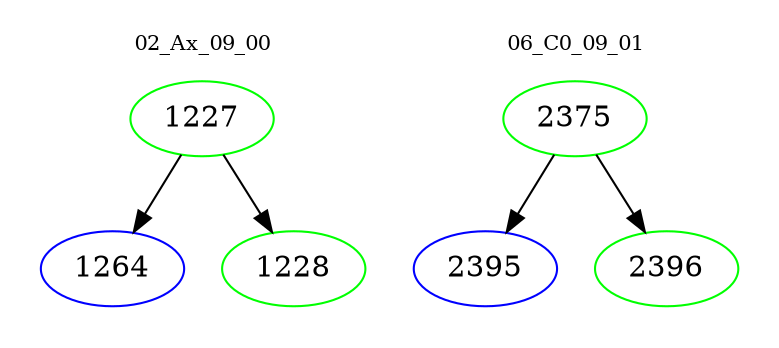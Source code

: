 digraph{
subgraph cluster_0 {
color = white
label = "02_Ax_09_00";
fontsize=10;
T0_1227 [label="1227", color="green"]
T0_1227 -> T0_1264 [color="black"]
T0_1264 [label="1264", color="blue"]
T0_1227 -> T0_1228 [color="black"]
T0_1228 [label="1228", color="green"]
}
subgraph cluster_1 {
color = white
label = "06_C0_09_01";
fontsize=10;
T1_2375 [label="2375", color="green"]
T1_2375 -> T1_2395 [color="black"]
T1_2395 [label="2395", color="blue"]
T1_2375 -> T1_2396 [color="black"]
T1_2396 [label="2396", color="green"]
}
}
